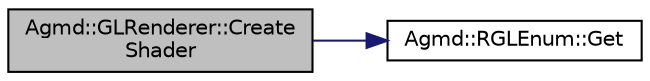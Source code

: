 digraph "Agmd::GLRenderer::CreateShader"
{
  edge [fontname="Helvetica",fontsize="10",labelfontname="Helvetica",labelfontsize="10"];
  node [fontname="Helvetica",fontsize="10",shape=record];
  rankdir="LR";
  Node1 [label="Agmd::GLRenderer::Create\lShader",height=0.2,width=0.4,color="black", fillcolor="grey75", style="filled" fontcolor="black"];
  Node1 -> Node2 [color="midnightblue",fontsize="10",style="solid",fontname="Helvetica"];
  Node2 [label="Agmd::RGLEnum::Get",height=0.2,width=0.4,color="black", fillcolor="white", style="filled",URL="$class_agmd_1_1_r_g_l_enum.html#a068b1f934454cf573d301c7375b4e431"];
}
